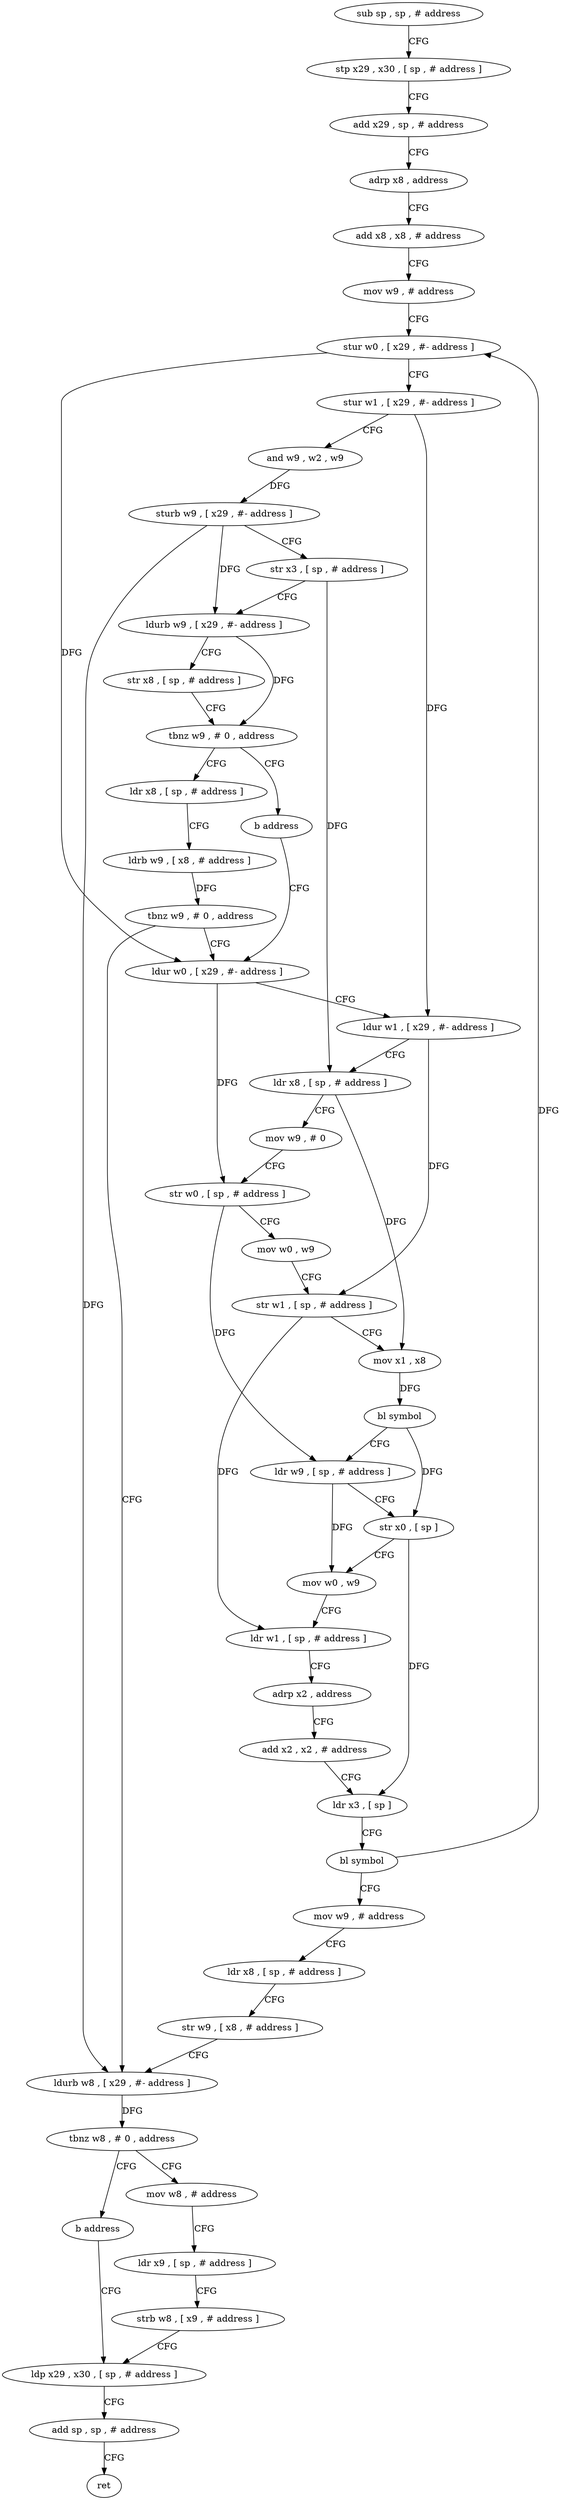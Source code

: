 digraph "func" {
"4251592" [label = "sub sp , sp , # address" ]
"4251596" [label = "stp x29 , x30 , [ sp , # address ]" ]
"4251600" [label = "add x29 , sp , # address" ]
"4251604" [label = "adrp x8 , address" ]
"4251608" [label = "add x8 , x8 , # address" ]
"4251612" [label = "mov w9 , # address" ]
"4251616" [label = "stur w0 , [ x29 , #- address ]" ]
"4251620" [label = "stur w1 , [ x29 , #- address ]" ]
"4251624" [label = "and w9 , w2 , w9" ]
"4251628" [label = "sturb w9 , [ x29 , #- address ]" ]
"4251632" [label = "str x3 , [ sp , # address ]" ]
"4251636" [label = "ldurb w9 , [ x29 , #- address ]" ]
"4251640" [label = "str x8 , [ sp , # address ]" ]
"4251644" [label = "tbnz w9 , # 0 , address" ]
"4251652" [label = "ldr x8 , [ sp , # address ]" ]
"4251648" [label = "b address" ]
"4251656" [label = "ldrb w9 , [ x8 , # address ]" ]
"4251660" [label = "tbnz w9 , # 0 , address" ]
"4251744" [label = "ldurb w8 , [ x29 , #- address ]" ]
"4251664" [label = "ldur w0 , [ x29 , #- address ]" ]
"4251748" [label = "tbnz w8 , # 0 , address" ]
"4251756" [label = "mov w8 , # address" ]
"4251752" [label = "b address" ]
"4251668" [label = "ldur w1 , [ x29 , #- address ]" ]
"4251672" [label = "ldr x8 , [ sp , # address ]" ]
"4251676" [label = "mov w9 , # 0" ]
"4251680" [label = "str w0 , [ sp , # address ]" ]
"4251684" [label = "mov w0 , w9" ]
"4251688" [label = "str w1 , [ sp , # address ]" ]
"4251692" [label = "mov x1 , x8" ]
"4251696" [label = "bl symbol" ]
"4251700" [label = "ldr w9 , [ sp , # address ]" ]
"4251704" [label = "str x0 , [ sp ]" ]
"4251708" [label = "mov w0 , w9" ]
"4251712" [label = "ldr w1 , [ sp , # address ]" ]
"4251716" [label = "adrp x2 , address" ]
"4251720" [label = "add x2 , x2 , # address" ]
"4251724" [label = "ldr x3 , [ sp ]" ]
"4251728" [label = "bl symbol" ]
"4251732" [label = "mov w9 , # address" ]
"4251736" [label = "ldr x8 , [ sp , # address ]" ]
"4251740" [label = "str w9 , [ x8 , # address ]" ]
"4251760" [label = "ldr x9 , [ sp , # address ]" ]
"4251764" [label = "strb w8 , [ x9 , # address ]" ]
"4251768" [label = "ldp x29 , x30 , [ sp , # address ]" ]
"4251772" [label = "add sp , sp , # address" ]
"4251776" [label = "ret" ]
"4251592" -> "4251596" [ label = "CFG" ]
"4251596" -> "4251600" [ label = "CFG" ]
"4251600" -> "4251604" [ label = "CFG" ]
"4251604" -> "4251608" [ label = "CFG" ]
"4251608" -> "4251612" [ label = "CFG" ]
"4251612" -> "4251616" [ label = "CFG" ]
"4251616" -> "4251620" [ label = "CFG" ]
"4251616" -> "4251664" [ label = "DFG" ]
"4251620" -> "4251624" [ label = "CFG" ]
"4251620" -> "4251668" [ label = "DFG" ]
"4251624" -> "4251628" [ label = "DFG" ]
"4251628" -> "4251632" [ label = "CFG" ]
"4251628" -> "4251636" [ label = "DFG" ]
"4251628" -> "4251744" [ label = "DFG" ]
"4251632" -> "4251636" [ label = "CFG" ]
"4251632" -> "4251672" [ label = "DFG" ]
"4251636" -> "4251640" [ label = "CFG" ]
"4251636" -> "4251644" [ label = "DFG" ]
"4251640" -> "4251644" [ label = "CFG" ]
"4251644" -> "4251652" [ label = "CFG" ]
"4251644" -> "4251648" [ label = "CFG" ]
"4251652" -> "4251656" [ label = "CFG" ]
"4251648" -> "4251664" [ label = "CFG" ]
"4251656" -> "4251660" [ label = "DFG" ]
"4251660" -> "4251744" [ label = "CFG" ]
"4251660" -> "4251664" [ label = "CFG" ]
"4251744" -> "4251748" [ label = "DFG" ]
"4251664" -> "4251668" [ label = "CFG" ]
"4251664" -> "4251680" [ label = "DFG" ]
"4251748" -> "4251756" [ label = "CFG" ]
"4251748" -> "4251752" [ label = "CFG" ]
"4251756" -> "4251760" [ label = "CFG" ]
"4251752" -> "4251768" [ label = "CFG" ]
"4251668" -> "4251672" [ label = "CFG" ]
"4251668" -> "4251688" [ label = "DFG" ]
"4251672" -> "4251676" [ label = "CFG" ]
"4251672" -> "4251692" [ label = "DFG" ]
"4251676" -> "4251680" [ label = "CFG" ]
"4251680" -> "4251684" [ label = "CFG" ]
"4251680" -> "4251700" [ label = "DFG" ]
"4251684" -> "4251688" [ label = "CFG" ]
"4251688" -> "4251692" [ label = "CFG" ]
"4251688" -> "4251712" [ label = "DFG" ]
"4251692" -> "4251696" [ label = "DFG" ]
"4251696" -> "4251700" [ label = "CFG" ]
"4251696" -> "4251704" [ label = "DFG" ]
"4251700" -> "4251704" [ label = "CFG" ]
"4251700" -> "4251708" [ label = "DFG" ]
"4251704" -> "4251708" [ label = "CFG" ]
"4251704" -> "4251724" [ label = "DFG" ]
"4251708" -> "4251712" [ label = "CFG" ]
"4251712" -> "4251716" [ label = "CFG" ]
"4251716" -> "4251720" [ label = "CFG" ]
"4251720" -> "4251724" [ label = "CFG" ]
"4251724" -> "4251728" [ label = "CFG" ]
"4251728" -> "4251732" [ label = "CFG" ]
"4251728" -> "4251616" [ label = "DFG" ]
"4251732" -> "4251736" [ label = "CFG" ]
"4251736" -> "4251740" [ label = "CFG" ]
"4251740" -> "4251744" [ label = "CFG" ]
"4251760" -> "4251764" [ label = "CFG" ]
"4251764" -> "4251768" [ label = "CFG" ]
"4251768" -> "4251772" [ label = "CFG" ]
"4251772" -> "4251776" [ label = "CFG" ]
}
